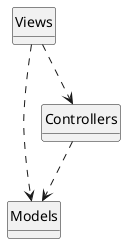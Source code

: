 @startuml
'skinparam BackgroundColor transparent
hide circle
hide empty methods

Views ..> Models
Controllers ..> Models
Views ..> Controllers


newpage
package Views
{
    class CollectTariffView <<View>>
    class EnrollStudentView <<View>>
    class ViewNotesOnlineView <<View>>

    class GradeView <<View>>
    class GradesView <<View>>
    class SubjectView <<View>>
    class SubjectsView <<View>>
    class TariffView <<View>>
    class EnrollmentView <<View>>
    class EnrollmentsView <<View>>
    class EvangelizedStudentsView <<View>>

    class StudentProfileView <<View>>
    class StudentProfilesView <<View>>
    class TeacherView <<View>>
    class PrincipalView <<View>>
    class DeputyPrincipalView <<View>>
    class SecretaryView <<View>>
    class CashierView <<View>>
    class AdministratorView <<View>>
    class PastorView <<View>>

    class View <<View>>
    class LoginView <<View>>
    class RegisterView <<View>>
}


newpage
package Controllers
{
    class EnrollStudentController <<Controller>>
    class CollectTariffController <<Controller>>
    class CreateOfficialEnrollmentController <<Controller>>
    class MoveTeacherGuideFromEnrollmentController <<Controller>>
    class PrintingInvoicesAndReceiptsController <<Controller>>
    class PrintDocumentsController <<Controller>>
    class CreateProfileStudentController <<Controller>>
    class LogoutController <<Controller>>
}


newpage
package Models
{
    class GradeEntity <<Model>>
    class GradeEntities <<Model>>
    class SubjectEntity <<Model>>
    class SubjectEntities <<Model>>
    class EnrollmentEntity <<Model>>
    class ProfileStudentEntity <<Model>>
    class ProfileStudentEntities <<Model>>
    class TeacherEntity <<Model>>
    class TeacherEntities <<Model>>
    class SecretaryEntity <<Model>>
    class CashierEntity <<Model>>
    class PastorEntity <<Model>>
    class PrincipalEntity <<Model>>
    class DeputyPrincipalEntity <<Model>>
    class CalendarEntity <<Model>>
    class AccountingBoxEntity <<Model>>
    class TransactionEntity <<Model>>
    class ReportEntity <<Model>>

    class SesionEntity <<Model>>
    'class AdministratorEntity <<Model>>


    '--- Relations ---'
    SubjectEntities o--> SubjectEntity

    ProfileStudentEntity --* TransactionEntity
    ProfileStudentEntities o--> ProfileStudentEntity

    TeacherEntity *--> SubjectEntity
    TeacherEntity <|-- PastorEntity
    TeacherEntities o--> TeacherEntity

    EnrollmentEntity "1" --* "*" ProfileStudentEntity
    EnrollmentEntity "*" *-- "*" GradeEntity
    EnrollmentEntity "1" *--> "1" TeacherEntity

    GradeEntity *--> SubjectEntity
    GradeEntities *-- GradeEntity

    CashierEntity --> AccountingBoxEntity
    CashierEntity --> TransactionEntity

    AccountingBoxEntity --* TransactionEntity

    DeputyPrincipalEntity --> CalendarEntity

    SecretaryEntity ..> EnrollmentEntity
    SecretaryEntity ..> ReportEntity

    PrincipalEntity ..> ReportEntity
}
@enduml
